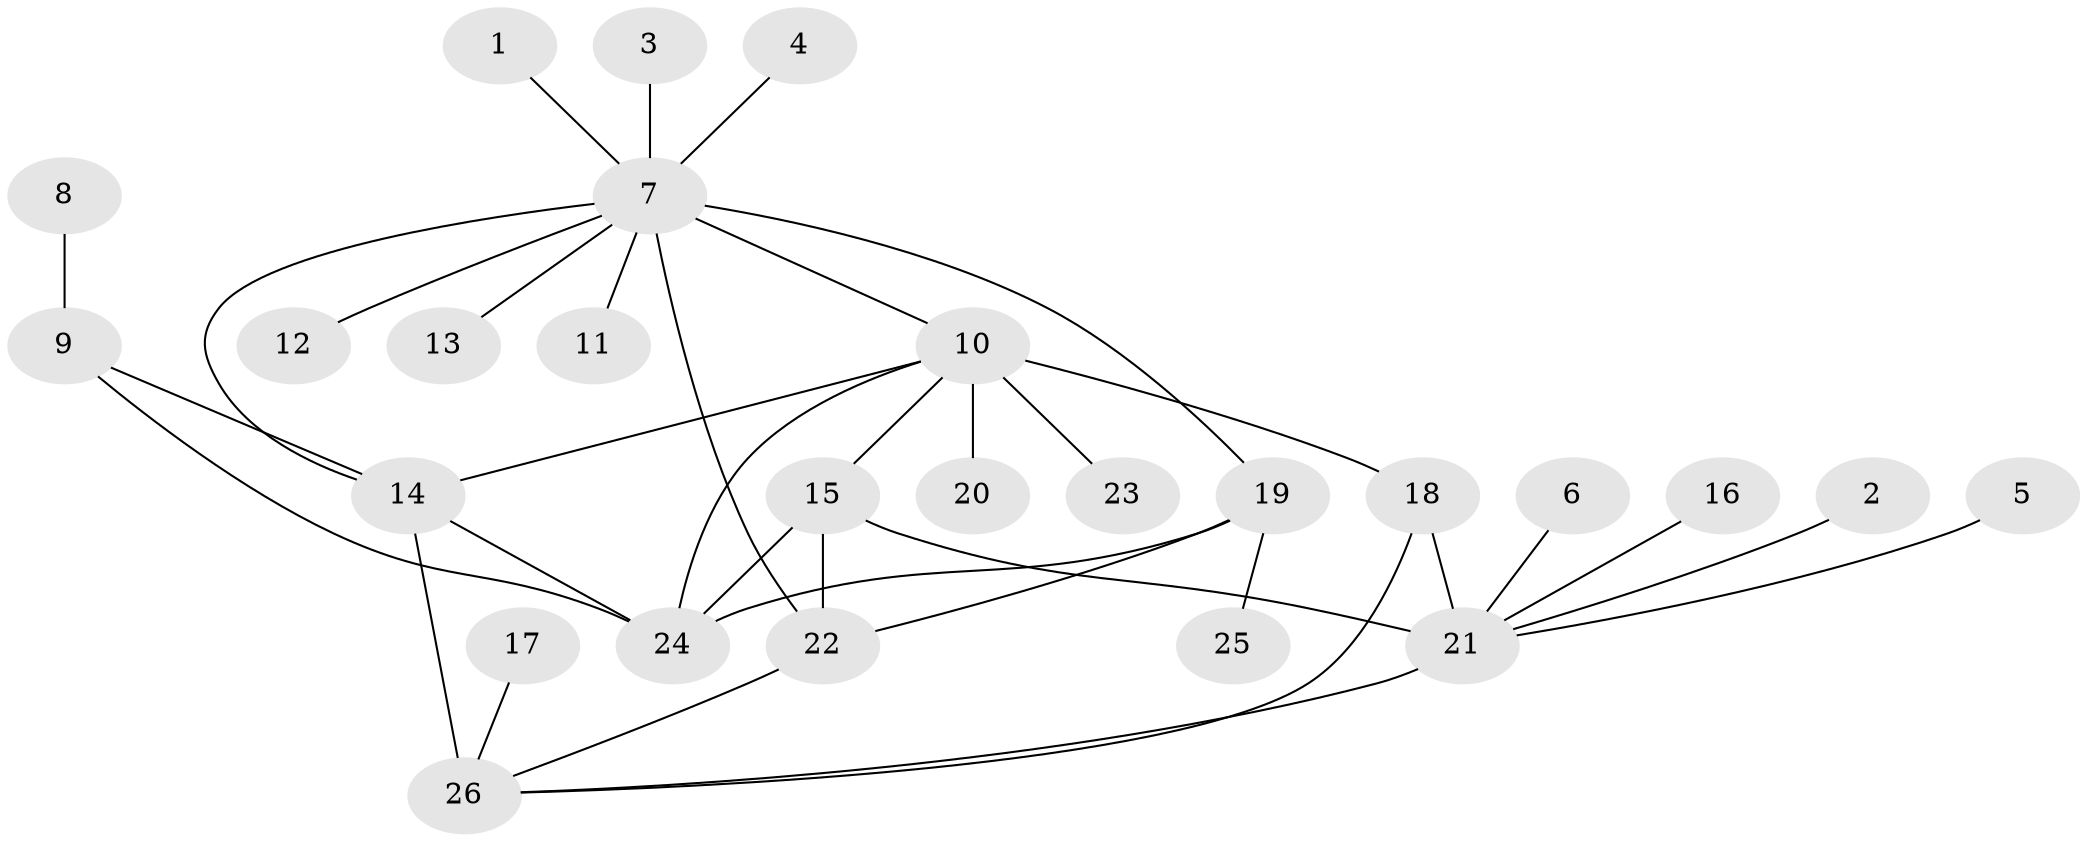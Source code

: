 // original degree distribution, {6: 0.046511627906976744, 7: 0.03488372093023256, 8: 0.011627906976744186, 5: 0.06976744186046512, 13: 0.011627906976744186, 4: 0.03488372093023256, 9: 0.023255813953488372, 14: 0.011627906976744186, 1: 0.6162790697674418, 2: 0.12790697674418605, 3: 0.011627906976744186}
// Generated by graph-tools (version 1.1) at 2025/37/03/04/25 23:37:50]
// undirected, 26 vertices, 36 edges
graph export_dot {
  node [color=gray90,style=filled];
  1;
  2;
  3;
  4;
  5;
  6;
  7;
  8;
  9;
  10;
  11;
  12;
  13;
  14;
  15;
  16;
  17;
  18;
  19;
  20;
  21;
  22;
  23;
  24;
  25;
  26;
  1 -- 7 [weight=1.0];
  2 -- 21 [weight=1.0];
  3 -- 7 [weight=1.0];
  4 -- 7 [weight=1.0];
  5 -- 21 [weight=1.0];
  6 -- 21 [weight=1.0];
  7 -- 10 [weight=1.0];
  7 -- 11 [weight=1.0];
  7 -- 12 [weight=1.0];
  7 -- 13 [weight=1.0];
  7 -- 14 [weight=1.0];
  7 -- 19 [weight=1.0];
  7 -- 22 [weight=2.0];
  8 -- 9 [weight=1.0];
  9 -- 14 [weight=1.0];
  9 -- 24 [weight=2.0];
  10 -- 14 [weight=1.0];
  10 -- 15 [weight=1.0];
  10 -- 18 [weight=1.0];
  10 -- 20 [weight=3.0];
  10 -- 23 [weight=1.0];
  10 -- 24 [weight=1.0];
  14 -- 24 [weight=2.0];
  14 -- 26 [weight=4.0];
  15 -- 21 [weight=3.0];
  15 -- 22 [weight=1.0];
  15 -- 24 [weight=1.0];
  16 -- 21 [weight=1.0];
  17 -- 26 [weight=1.0];
  18 -- 21 [weight=1.0];
  18 -- 26 [weight=1.0];
  19 -- 22 [weight=2.0];
  19 -- 24 [weight=1.0];
  19 -- 25 [weight=1.0];
  21 -- 26 [weight=1.0];
  22 -- 26 [weight=1.0];
}

